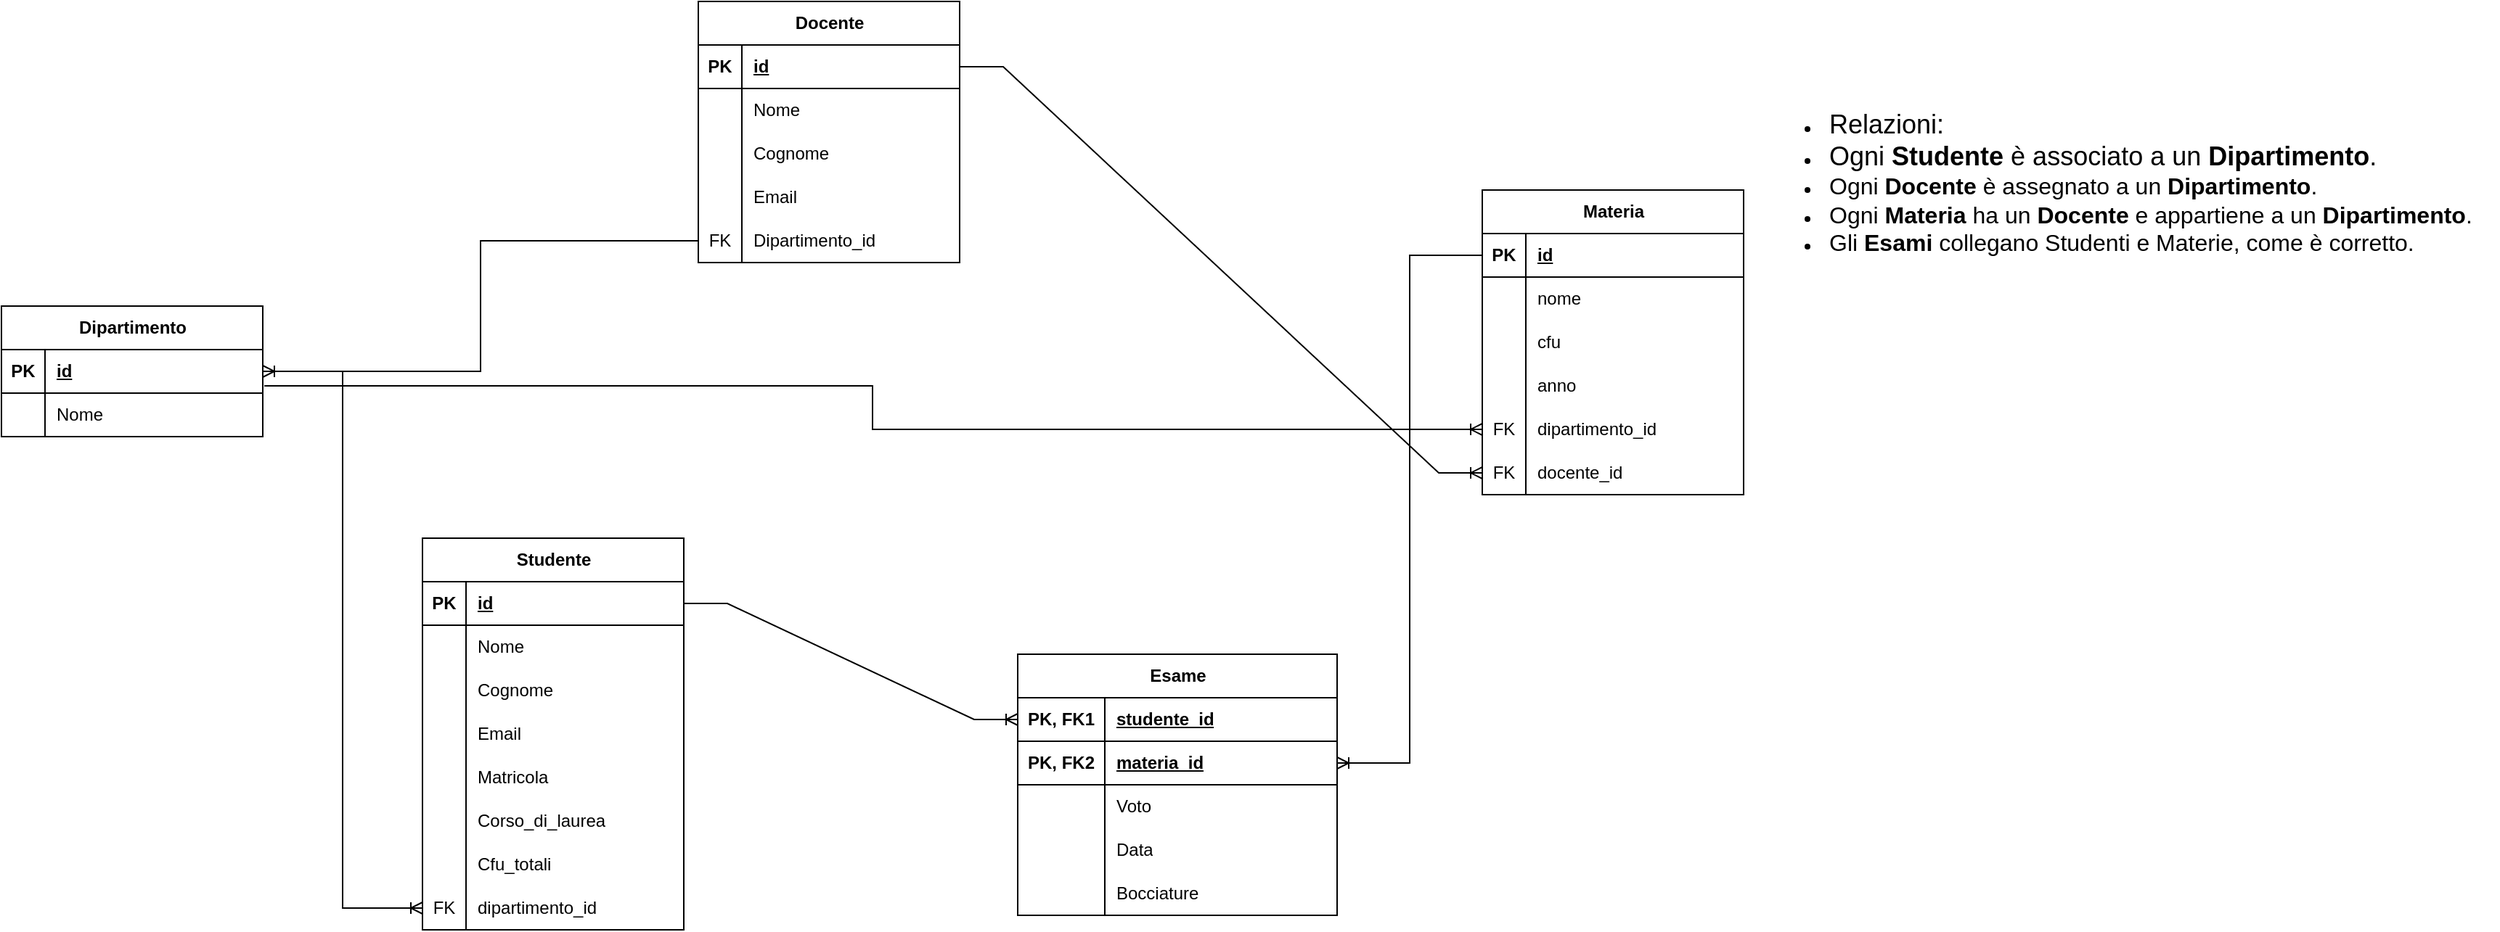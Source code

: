 <mxfile version="22.1.22" type="embed">
  <diagram name="Page-1" id="efa7a0a1-bf9b-a30e-e6df-94a7791c09e9">
    <mxGraphModel dx="1882" dy="1644" grid="1" gridSize="10" guides="1" tooltips="1" connect="1" arrows="1" fold="1" page="1" pageScale="1" pageWidth="826" pageHeight="1169" background="none" math="0" shadow="0">
      <root>
        <mxCell id="0" />
        <mxCell id="1" parent="0" />
        <mxCell id="_u63M2XrX-vX41-G45kR-60" value="Dipartimento" style="shape=table;startSize=30;container=1;collapsible=1;childLayout=tableLayout;fixedRows=1;rowLines=0;fontStyle=1;align=center;resizeLast=1;html=1;" parent="1" vertex="1">
          <mxGeometry x="-260" y="-170" width="180" height="90" as="geometry" />
        </mxCell>
        <mxCell id="_u63M2XrX-vX41-G45kR-61" value="" style="shape=tableRow;horizontal=0;startSize=0;swimlaneHead=0;swimlaneBody=0;fillColor=none;collapsible=0;dropTarget=0;points=[[0,0.5],[1,0.5]];portConstraint=eastwest;top=0;left=0;right=0;bottom=1;" parent="_u63M2XrX-vX41-G45kR-60" vertex="1">
          <mxGeometry y="30" width="180" height="30" as="geometry" />
        </mxCell>
        <mxCell id="_u63M2XrX-vX41-G45kR-62" value="PK" style="shape=partialRectangle;connectable=0;fillColor=none;top=0;left=0;bottom=0;right=0;fontStyle=1;overflow=hidden;whiteSpace=wrap;html=1;" parent="_u63M2XrX-vX41-G45kR-61" vertex="1">
          <mxGeometry width="30" height="30" as="geometry">
            <mxRectangle width="30" height="30" as="alternateBounds" />
          </mxGeometry>
        </mxCell>
        <mxCell id="_u63M2XrX-vX41-G45kR-63" value="id&lt;span style=&quot;white-space: pre;&quot;&gt;&#x9;&lt;/span&gt;" style="shape=partialRectangle;connectable=0;fillColor=none;top=0;left=0;bottom=0;right=0;align=left;spacingLeft=6;fontStyle=5;overflow=hidden;whiteSpace=wrap;html=1;" parent="_u63M2XrX-vX41-G45kR-61" vertex="1">
          <mxGeometry x="30" width="150" height="30" as="geometry">
            <mxRectangle width="150" height="30" as="alternateBounds" />
          </mxGeometry>
        </mxCell>
        <mxCell id="_u63M2XrX-vX41-G45kR-64" value="" style="shape=tableRow;horizontal=0;startSize=0;swimlaneHead=0;swimlaneBody=0;fillColor=none;collapsible=0;dropTarget=0;points=[[0,0.5],[1,0.5]];portConstraint=eastwest;top=0;left=0;right=0;bottom=0;" parent="_u63M2XrX-vX41-G45kR-60" vertex="1">
          <mxGeometry y="60" width="180" height="30" as="geometry" />
        </mxCell>
        <mxCell id="_u63M2XrX-vX41-G45kR-65" value="" style="shape=partialRectangle;connectable=0;fillColor=none;top=0;left=0;bottom=0;right=0;editable=1;overflow=hidden;whiteSpace=wrap;html=1;" parent="_u63M2XrX-vX41-G45kR-64" vertex="1">
          <mxGeometry width="30" height="30" as="geometry">
            <mxRectangle width="30" height="30" as="alternateBounds" />
          </mxGeometry>
        </mxCell>
        <mxCell id="_u63M2XrX-vX41-G45kR-66" value="Nome" style="shape=partialRectangle;connectable=0;fillColor=none;top=0;left=0;bottom=0;right=0;align=left;spacingLeft=6;overflow=hidden;whiteSpace=wrap;html=1;" parent="_u63M2XrX-vX41-G45kR-64" vertex="1">
          <mxGeometry x="30" width="150" height="30" as="geometry">
            <mxRectangle width="150" height="30" as="alternateBounds" />
          </mxGeometry>
        </mxCell>
        <mxCell id="Lt_HKPZrhr7N8PW2pomk-114" value="Studente" style="shape=table;startSize=30;container=1;collapsible=1;childLayout=tableLayout;fixedRows=1;rowLines=0;fontStyle=1;align=center;resizeLast=1;html=1;" parent="1" vertex="1">
          <mxGeometry x="30" y="-10" width="180" height="270" as="geometry" />
        </mxCell>
        <mxCell id="Lt_HKPZrhr7N8PW2pomk-115" value="" style="shape=tableRow;horizontal=0;startSize=0;swimlaneHead=0;swimlaneBody=0;fillColor=none;collapsible=0;dropTarget=0;points=[[0,0.5],[1,0.5]];portConstraint=eastwest;top=0;left=0;right=0;bottom=1;" parent="Lt_HKPZrhr7N8PW2pomk-114" vertex="1">
          <mxGeometry y="30" width="180" height="30" as="geometry" />
        </mxCell>
        <mxCell id="Lt_HKPZrhr7N8PW2pomk-116" value="PK" style="shape=partialRectangle;connectable=0;fillColor=none;top=0;left=0;bottom=0;right=0;fontStyle=1;overflow=hidden;whiteSpace=wrap;html=1;" parent="Lt_HKPZrhr7N8PW2pomk-115" vertex="1">
          <mxGeometry width="30" height="30" as="geometry">
            <mxRectangle width="30" height="30" as="alternateBounds" />
          </mxGeometry>
        </mxCell>
        <mxCell id="Lt_HKPZrhr7N8PW2pomk-117" value="id&lt;span style=&quot;white-space: pre;&quot;&gt;&#x9;&lt;/span&gt;" style="shape=partialRectangle;connectable=0;fillColor=none;top=0;left=0;bottom=0;right=0;align=left;spacingLeft=6;fontStyle=5;overflow=hidden;whiteSpace=wrap;html=1;" parent="Lt_HKPZrhr7N8PW2pomk-115" vertex="1">
          <mxGeometry x="30" width="150" height="30" as="geometry">
            <mxRectangle width="150" height="30" as="alternateBounds" />
          </mxGeometry>
        </mxCell>
        <mxCell id="Lt_HKPZrhr7N8PW2pomk-118" value="" style="shape=tableRow;horizontal=0;startSize=0;swimlaneHead=0;swimlaneBody=0;fillColor=none;collapsible=0;dropTarget=0;points=[[0,0.5],[1,0.5]];portConstraint=eastwest;top=0;left=0;right=0;bottom=0;" parent="Lt_HKPZrhr7N8PW2pomk-114" vertex="1">
          <mxGeometry y="60" width="180" height="30" as="geometry" />
        </mxCell>
        <mxCell id="Lt_HKPZrhr7N8PW2pomk-119" value="" style="shape=partialRectangle;connectable=0;fillColor=none;top=0;left=0;bottom=0;right=0;editable=1;overflow=hidden;whiteSpace=wrap;html=1;" parent="Lt_HKPZrhr7N8PW2pomk-118" vertex="1">
          <mxGeometry width="30" height="30" as="geometry">
            <mxRectangle width="30" height="30" as="alternateBounds" />
          </mxGeometry>
        </mxCell>
        <mxCell id="Lt_HKPZrhr7N8PW2pomk-120" value="Nome" style="shape=partialRectangle;connectable=0;fillColor=none;top=0;left=0;bottom=0;right=0;align=left;spacingLeft=6;overflow=hidden;whiteSpace=wrap;html=1;" parent="Lt_HKPZrhr7N8PW2pomk-118" vertex="1">
          <mxGeometry x="30" width="150" height="30" as="geometry">
            <mxRectangle width="150" height="30" as="alternateBounds" />
          </mxGeometry>
        </mxCell>
        <mxCell id="Lt_HKPZrhr7N8PW2pomk-121" value="" style="shape=tableRow;horizontal=0;startSize=0;swimlaneHead=0;swimlaneBody=0;fillColor=none;collapsible=0;dropTarget=0;points=[[0,0.5],[1,0.5]];portConstraint=eastwest;top=0;left=0;right=0;bottom=0;" parent="Lt_HKPZrhr7N8PW2pomk-114" vertex="1">
          <mxGeometry y="90" width="180" height="30" as="geometry" />
        </mxCell>
        <mxCell id="Lt_HKPZrhr7N8PW2pomk-122" value="" style="shape=partialRectangle;connectable=0;fillColor=none;top=0;left=0;bottom=0;right=0;editable=1;overflow=hidden;whiteSpace=wrap;html=1;" parent="Lt_HKPZrhr7N8PW2pomk-121" vertex="1">
          <mxGeometry width="30" height="30" as="geometry">
            <mxRectangle width="30" height="30" as="alternateBounds" />
          </mxGeometry>
        </mxCell>
        <mxCell id="Lt_HKPZrhr7N8PW2pomk-123" value="Cognome" style="shape=partialRectangle;connectable=0;fillColor=none;top=0;left=0;bottom=0;right=0;align=left;spacingLeft=6;overflow=hidden;whiteSpace=wrap;html=1;" parent="Lt_HKPZrhr7N8PW2pomk-121" vertex="1">
          <mxGeometry x="30" width="150" height="30" as="geometry">
            <mxRectangle width="150" height="30" as="alternateBounds" />
          </mxGeometry>
        </mxCell>
        <mxCell id="Lt_HKPZrhr7N8PW2pomk-124" value="" style="shape=tableRow;horizontal=0;startSize=0;swimlaneHead=0;swimlaneBody=0;fillColor=none;collapsible=0;dropTarget=0;points=[[0,0.5],[1,0.5]];portConstraint=eastwest;top=0;left=0;right=0;bottom=0;" parent="Lt_HKPZrhr7N8PW2pomk-114" vertex="1">
          <mxGeometry y="120" width="180" height="30" as="geometry" />
        </mxCell>
        <mxCell id="Lt_HKPZrhr7N8PW2pomk-125" value="" style="shape=partialRectangle;connectable=0;fillColor=none;top=0;left=0;bottom=0;right=0;editable=1;overflow=hidden;whiteSpace=wrap;html=1;" parent="Lt_HKPZrhr7N8PW2pomk-124" vertex="1">
          <mxGeometry width="30" height="30" as="geometry">
            <mxRectangle width="30" height="30" as="alternateBounds" />
          </mxGeometry>
        </mxCell>
        <mxCell id="Lt_HKPZrhr7N8PW2pomk-126" value="Email" style="shape=partialRectangle;connectable=0;fillColor=none;top=0;left=0;bottom=0;right=0;align=left;spacingLeft=6;overflow=hidden;whiteSpace=wrap;html=1;" parent="Lt_HKPZrhr7N8PW2pomk-124" vertex="1">
          <mxGeometry x="30" width="150" height="30" as="geometry">
            <mxRectangle width="150" height="30" as="alternateBounds" />
          </mxGeometry>
        </mxCell>
        <mxCell id="Lt_HKPZrhr7N8PW2pomk-127" style="shape=tableRow;horizontal=0;startSize=0;swimlaneHead=0;swimlaneBody=0;fillColor=none;collapsible=0;dropTarget=0;points=[[0,0.5],[1,0.5]];portConstraint=eastwest;top=0;left=0;right=0;bottom=0;" parent="Lt_HKPZrhr7N8PW2pomk-114" vertex="1">
          <mxGeometry y="150" width="180" height="30" as="geometry" />
        </mxCell>
        <mxCell id="Lt_HKPZrhr7N8PW2pomk-128" style="shape=partialRectangle;connectable=0;fillColor=none;top=0;left=0;bottom=0;right=0;editable=1;overflow=hidden;whiteSpace=wrap;html=1;" parent="Lt_HKPZrhr7N8PW2pomk-127" vertex="1">
          <mxGeometry width="30" height="30" as="geometry">
            <mxRectangle width="30" height="30" as="alternateBounds" />
          </mxGeometry>
        </mxCell>
        <mxCell id="Lt_HKPZrhr7N8PW2pomk-129" value="Matricola" style="shape=partialRectangle;connectable=0;fillColor=none;top=0;left=0;bottom=0;right=0;align=left;spacingLeft=6;overflow=hidden;whiteSpace=wrap;html=1;" parent="Lt_HKPZrhr7N8PW2pomk-127" vertex="1">
          <mxGeometry x="30" width="150" height="30" as="geometry">
            <mxRectangle width="150" height="30" as="alternateBounds" />
          </mxGeometry>
        </mxCell>
        <mxCell id="Lt_HKPZrhr7N8PW2pomk-133" style="shape=tableRow;horizontal=0;startSize=0;swimlaneHead=0;swimlaneBody=0;fillColor=none;collapsible=0;dropTarget=0;points=[[0,0.5],[1,0.5]];portConstraint=eastwest;top=0;left=0;right=0;bottom=0;" parent="Lt_HKPZrhr7N8PW2pomk-114" vertex="1">
          <mxGeometry y="180" width="180" height="30" as="geometry" />
        </mxCell>
        <mxCell id="Lt_HKPZrhr7N8PW2pomk-134" style="shape=partialRectangle;connectable=0;fillColor=none;top=0;left=0;bottom=0;right=0;editable=1;overflow=hidden;whiteSpace=wrap;html=1;" parent="Lt_HKPZrhr7N8PW2pomk-133" vertex="1">
          <mxGeometry width="30" height="30" as="geometry">
            <mxRectangle width="30" height="30" as="alternateBounds" />
          </mxGeometry>
        </mxCell>
        <mxCell id="Lt_HKPZrhr7N8PW2pomk-135" value="Corso_di_laurea" style="shape=partialRectangle;connectable=0;fillColor=none;top=0;left=0;bottom=0;right=0;align=left;spacingLeft=6;overflow=hidden;whiteSpace=wrap;html=1;" parent="Lt_HKPZrhr7N8PW2pomk-133" vertex="1">
          <mxGeometry x="30" width="150" height="30" as="geometry">
            <mxRectangle width="150" height="30" as="alternateBounds" />
          </mxGeometry>
        </mxCell>
        <mxCell id="Lt_HKPZrhr7N8PW2pomk-130" style="shape=tableRow;horizontal=0;startSize=0;swimlaneHead=0;swimlaneBody=0;fillColor=none;collapsible=0;dropTarget=0;points=[[0,0.5],[1,0.5]];portConstraint=eastwest;top=0;left=0;right=0;bottom=0;" parent="Lt_HKPZrhr7N8PW2pomk-114" vertex="1">
          <mxGeometry y="210" width="180" height="30" as="geometry" />
        </mxCell>
        <mxCell id="Lt_HKPZrhr7N8PW2pomk-131" style="shape=partialRectangle;connectable=0;fillColor=none;top=0;left=0;bottom=0;right=0;editable=1;overflow=hidden;whiteSpace=wrap;html=1;" parent="Lt_HKPZrhr7N8PW2pomk-130" vertex="1">
          <mxGeometry width="30" height="30" as="geometry">
            <mxRectangle width="30" height="30" as="alternateBounds" />
          </mxGeometry>
        </mxCell>
        <mxCell id="Lt_HKPZrhr7N8PW2pomk-132" value="Cfu_totali" style="shape=partialRectangle;connectable=0;fillColor=none;top=0;left=0;bottom=0;right=0;align=left;spacingLeft=6;overflow=hidden;whiteSpace=wrap;html=1;" parent="Lt_HKPZrhr7N8PW2pomk-130" vertex="1">
          <mxGeometry x="30" width="150" height="30" as="geometry">
            <mxRectangle width="150" height="30" as="alternateBounds" />
          </mxGeometry>
        </mxCell>
        <mxCell id="EEXMYouyrITuyN5QLAeT-4" style="shape=tableRow;horizontal=0;startSize=0;swimlaneHead=0;swimlaneBody=0;fillColor=none;collapsible=0;dropTarget=0;points=[[0,0.5],[1,0.5]];portConstraint=eastwest;top=0;left=0;right=0;bottom=0;" parent="Lt_HKPZrhr7N8PW2pomk-114" vertex="1">
          <mxGeometry y="240" width="180" height="30" as="geometry" />
        </mxCell>
        <mxCell id="EEXMYouyrITuyN5QLAeT-5" value="FK" style="shape=partialRectangle;connectable=0;fillColor=none;top=0;left=0;bottom=0;right=0;editable=1;overflow=hidden;whiteSpace=wrap;html=1;" parent="EEXMYouyrITuyN5QLAeT-4" vertex="1">
          <mxGeometry width="30" height="30" as="geometry">
            <mxRectangle width="30" height="30" as="alternateBounds" />
          </mxGeometry>
        </mxCell>
        <mxCell id="EEXMYouyrITuyN5QLAeT-6" value="dipartimento_id" style="shape=partialRectangle;connectable=0;fillColor=none;top=0;left=0;bottom=0;right=0;align=left;spacingLeft=6;overflow=hidden;whiteSpace=wrap;html=1;" parent="EEXMYouyrITuyN5QLAeT-4" vertex="1">
          <mxGeometry x="30" width="150" height="30" as="geometry">
            <mxRectangle width="150" height="30" as="alternateBounds" />
          </mxGeometry>
        </mxCell>
        <mxCell id="Lt_HKPZrhr7N8PW2pomk-139" value="Esame" style="shape=table;startSize=30;container=1;collapsible=1;childLayout=tableLayout;fixedRows=1;rowLines=0;fontStyle=1;align=center;resizeLast=1;html=1;" parent="1" vertex="1">
          <mxGeometry x="440" y="70" width="220" height="180" as="geometry" />
        </mxCell>
        <mxCell id="Lt_HKPZrhr7N8PW2pomk-140" value="" style="shape=tableRow;horizontal=0;startSize=0;swimlaneHead=0;swimlaneBody=0;fillColor=none;collapsible=0;dropTarget=0;points=[[0,0.5],[1,0.5]];portConstraint=eastwest;top=0;left=0;right=0;bottom=1;" parent="Lt_HKPZrhr7N8PW2pomk-139" vertex="1">
          <mxGeometry y="30" width="220" height="30" as="geometry" />
        </mxCell>
        <mxCell id="Lt_HKPZrhr7N8PW2pomk-141" value="PK, FK1" style="shape=partialRectangle;connectable=0;fillColor=none;top=0;left=0;bottom=0;right=0;fontStyle=1;overflow=hidden;whiteSpace=wrap;html=1;" parent="Lt_HKPZrhr7N8PW2pomk-140" vertex="1">
          <mxGeometry width="60" height="30" as="geometry">
            <mxRectangle width="60" height="30" as="alternateBounds" />
          </mxGeometry>
        </mxCell>
        <mxCell id="Lt_HKPZrhr7N8PW2pomk-142" value="studente_id" style="shape=partialRectangle;connectable=0;fillColor=none;top=0;left=0;bottom=0;right=0;align=left;spacingLeft=6;fontStyle=5;overflow=hidden;whiteSpace=wrap;html=1;" parent="Lt_HKPZrhr7N8PW2pomk-140" vertex="1">
          <mxGeometry x="60" width="160" height="30" as="geometry">
            <mxRectangle width="160" height="30" as="alternateBounds" />
          </mxGeometry>
        </mxCell>
        <mxCell id="-aOUXZy9a6jgpu8FoXo6-16" value="" style="shape=tableRow;horizontal=0;startSize=0;swimlaneHead=0;swimlaneBody=0;fillColor=none;collapsible=0;dropTarget=0;points=[[0,0.5],[1,0.5]];portConstraint=eastwest;top=0;left=0;right=0;bottom=1;" parent="Lt_HKPZrhr7N8PW2pomk-139" vertex="1">
          <mxGeometry y="60" width="220" height="30" as="geometry" />
        </mxCell>
        <mxCell id="-aOUXZy9a6jgpu8FoXo6-17" value="PK, FK2" style="shape=partialRectangle;connectable=0;fillColor=none;top=0;left=0;bottom=0;right=0;fontStyle=1;overflow=hidden;whiteSpace=wrap;html=1;" parent="-aOUXZy9a6jgpu8FoXo6-16" vertex="1">
          <mxGeometry width="60" height="30" as="geometry">
            <mxRectangle width="60" height="30" as="alternateBounds" />
          </mxGeometry>
        </mxCell>
        <mxCell id="-aOUXZy9a6jgpu8FoXo6-18" value="materia_id" style="shape=partialRectangle;connectable=0;fillColor=none;top=0;left=0;bottom=0;right=0;align=left;spacingLeft=6;fontStyle=5;overflow=hidden;whiteSpace=wrap;html=1;" parent="-aOUXZy9a6jgpu8FoXo6-16" vertex="1">
          <mxGeometry x="60" width="160" height="30" as="geometry">
            <mxRectangle width="160" height="30" as="alternateBounds" />
          </mxGeometry>
        </mxCell>
        <mxCell id="Lt_HKPZrhr7N8PW2pomk-149" value="" style="shape=tableRow;horizontal=0;startSize=0;swimlaneHead=0;swimlaneBody=0;fillColor=none;collapsible=0;dropTarget=0;points=[[0,0.5],[1,0.5]];portConstraint=eastwest;top=0;left=0;right=0;bottom=0;" parent="Lt_HKPZrhr7N8PW2pomk-139" vertex="1">
          <mxGeometry y="90" width="220" height="30" as="geometry" />
        </mxCell>
        <mxCell id="Lt_HKPZrhr7N8PW2pomk-150" value="" style="shape=partialRectangle;connectable=0;fillColor=none;top=0;left=0;bottom=0;right=0;editable=1;overflow=hidden;whiteSpace=wrap;html=1;" parent="Lt_HKPZrhr7N8PW2pomk-149" vertex="1">
          <mxGeometry width="60" height="30" as="geometry">
            <mxRectangle width="60" height="30" as="alternateBounds" />
          </mxGeometry>
        </mxCell>
        <mxCell id="Lt_HKPZrhr7N8PW2pomk-151" value="Voto" style="shape=partialRectangle;connectable=0;fillColor=none;top=0;left=0;bottom=0;right=0;align=left;spacingLeft=6;overflow=hidden;whiteSpace=wrap;html=1;" parent="Lt_HKPZrhr7N8PW2pomk-149" vertex="1">
          <mxGeometry x="60" width="160" height="30" as="geometry">
            <mxRectangle width="160" height="30" as="alternateBounds" />
          </mxGeometry>
        </mxCell>
        <mxCell id="Lt_HKPZrhr7N8PW2pomk-168" value="" style="shape=tableRow;horizontal=0;startSize=0;swimlaneHead=0;swimlaneBody=0;fillColor=none;collapsible=0;dropTarget=0;points=[[0,0.5],[1,0.5]];portConstraint=eastwest;top=0;left=0;right=0;bottom=0;" parent="Lt_HKPZrhr7N8PW2pomk-139" vertex="1">
          <mxGeometry y="120" width="220" height="30" as="geometry" />
        </mxCell>
        <mxCell id="Lt_HKPZrhr7N8PW2pomk-169" value="" style="shape=partialRectangle;connectable=0;fillColor=none;top=0;left=0;bottom=0;right=0;editable=1;overflow=hidden;whiteSpace=wrap;html=1;" parent="Lt_HKPZrhr7N8PW2pomk-168" vertex="1">
          <mxGeometry width="60" height="30" as="geometry">
            <mxRectangle width="60" height="30" as="alternateBounds" />
          </mxGeometry>
        </mxCell>
        <mxCell id="Lt_HKPZrhr7N8PW2pomk-170" value="Data" style="shape=partialRectangle;connectable=0;fillColor=none;top=0;left=0;bottom=0;right=0;align=left;spacingLeft=6;overflow=hidden;whiteSpace=wrap;html=1;" parent="Lt_HKPZrhr7N8PW2pomk-168" vertex="1">
          <mxGeometry x="60" width="160" height="30" as="geometry">
            <mxRectangle width="160" height="30" as="alternateBounds" />
          </mxGeometry>
        </mxCell>
        <mxCell id="EEXMYouyrITuyN5QLAeT-7" value="" style="shape=tableRow;horizontal=0;startSize=0;swimlaneHead=0;swimlaneBody=0;fillColor=none;collapsible=0;dropTarget=0;points=[[0,0.5],[1,0.5]];portConstraint=eastwest;top=0;left=0;right=0;bottom=0;" parent="Lt_HKPZrhr7N8PW2pomk-139" vertex="1">
          <mxGeometry y="150" width="220" height="30" as="geometry" />
        </mxCell>
        <mxCell id="EEXMYouyrITuyN5QLAeT-8" value="" style="shape=partialRectangle;connectable=0;fillColor=none;top=0;left=0;bottom=0;right=0;editable=1;overflow=hidden;whiteSpace=wrap;html=1;" parent="EEXMYouyrITuyN5QLAeT-7" vertex="1">
          <mxGeometry width="60" height="30" as="geometry">
            <mxRectangle width="60" height="30" as="alternateBounds" />
          </mxGeometry>
        </mxCell>
        <mxCell id="EEXMYouyrITuyN5QLAeT-9" value="Bocciature" style="shape=partialRectangle;connectable=0;fillColor=none;top=0;left=0;bottom=0;right=0;align=left;spacingLeft=6;overflow=hidden;whiteSpace=wrap;html=1;" parent="EEXMYouyrITuyN5QLAeT-7" vertex="1">
          <mxGeometry x="60" width="160" height="30" as="geometry">
            <mxRectangle width="160" height="30" as="alternateBounds" />
          </mxGeometry>
        </mxCell>
        <mxCell id="d4QIdba352WCd6Ag_5fA-15" value="Materia" style="shape=table;startSize=30;container=1;collapsible=1;childLayout=tableLayout;fixedRows=1;rowLines=0;fontStyle=1;align=center;resizeLast=1;html=1;" parent="1" vertex="1">
          <mxGeometry x="760" y="-250" width="180" height="210" as="geometry" />
        </mxCell>
        <mxCell id="d4QIdba352WCd6Ag_5fA-16" value="" style="shape=tableRow;horizontal=0;startSize=0;swimlaneHead=0;swimlaneBody=0;fillColor=none;collapsible=0;dropTarget=0;points=[[0,0.5],[1,0.5]];portConstraint=eastwest;top=0;left=0;right=0;bottom=1;" parent="d4QIdba352WCd6Ag_5fA-15" vertex="1">
          <mxGeometry y="30" width="180" height="30" as="geometry" />
        </mxCell>
        <mxCell id="d4QIdba352WCd6Ag_5fA-17" value="PK" style="shape=partialRectangle;connectable=0;fillColor=none;top=0;left=0;bottom=0;right=0;fontStyle=1;overflow=hidden;whiteSpace=wrap;html=1;" parent="d4QIdba352WCd6Ag_5fA-16" vertex="1">
          <mxGeometry width="30" height="30" as="geometry">
            <mxRectangle width="30" height="30" as="alternateBounds" />
          </mxGeometry>
        </mxCell>
        <mxCell id="d4QIdba352WCd6Ag_5fA-18" value="id" style="shape=partialRectangle;connectable=0;fillColor=none;top=0;left=0;bottom=0;right=0;align=left;spacingLeft=6;fontStyle=5;overflow=hidden;whiteSpace=wrap;html=1;" parent="d4QIdba352WCd6Ag_5fA-16" vertex="1">
          <mxGeometry x="30" width="150" height="30" as="geometry">
            <mxRectangle width="150" height="30" as="alternateBounds" />
          </mxGeometry>
        </mxCell>
        <mxCell id="d4QIdba352WCd6Ag_5fA-19" value="" style="shape=tableRow;horizontal=0;startSize=0;swimlaneHead=0;swimlaneBody=0;fillColor=none;collapsible=0;dropTarget=0;points=[[0,0.5],[1,0.5]];portConstraint=eastwest;top=0;left=0;right=0;bottom=0;" parent="d4QIdba352WCd6Ag_5fA-15" vertex="1">
          <mxGeometry y="60" width="180" height="30" as="geometry" />
        </mxCell>
        <mxCell id="d4QIdba352WCd6Ag_5fA-20" value="" style="shape=partialRectangle;connectable=0;fillColor=none;top=0;left=0;bottom=0;right=0;editable=1;overflow=hidden;whiteSpace=wrap;html=1;" parent="d4QIdba352WCd6Ag_5fA-19" vertex="1">
          <mxGeometry width="30" height="30" as="geometry">
            <mxRectangle width="30" height="30" as="alternateBounds" />
          </mxGeometry>
        </mxCell>
        <mxCell id="d4QIdba352WCd6Ag_5fA-21" value="nome" style="shape=partialRectangle;connectable=0;fillColor=none;top=0;left=0;bottom=0;right=0;align=left;spacingLeft=6;overflow=hidden;whiteSpace=wrap;html=1;" parent="d4QIdba352WCd6Ag_5fA-19" vertex="1">
          <mxGeometry x="30" width="150" height="30" as="geometry">
            <mxRectangle width="150" height="30" as="alternateBounds" />
          </mxGeometry>
        </mxCell>
        <mxCell id="d4QIdba352WCd6Ag_5fA-22" value="" style="shape=tableRow;horizontal=0;startSize=0;swimlaneHead=0;swimlaneBody=0;fillColor=none;collapsible=0;dropTarget=0;points=[[0,0.5],[1,0.5]];portConstraint=eastwest;top=0;left=0;right=0;bottom=0;" parent="d4QIdba352WCd6Ag_5fA-15" vertex="1">
          <mxGeometry y="90" width="180" height="30" as="geometry" />
        </mxCell>
        <mxCell id="d4QIdba352WCd6Ag_5fA-23" value="" style="shape=partialRectangle;connectable=0;fillColor=none;top=0;left=0;bottom=0;right=0;editable=1;overflow=hidden;whiteSpace=wrap;html=1;" parent="d4QIdba352WCd6Ag_5fA-22" vertex="1">
          <mxGeometry width="30" height="30" as="geometry">
            <mxRectangle width="30" height="30" as="alternateBounds" />
          </mxGeometry>
        </mxCell>
        <mxCell id="d4QIdba352WCd6Ag_5fA-24" value="cfu" style="shape=partialRectangle;connectable=0;fillColor=none;top=0;left=0;bottom=0;right=0;align=left;spacingLeft=6;overflow=hidden;whiteSpace=wrap;html=1;" parent="d4QIdba352WCd6Ag_5fA-22" vertex="1">
          <mxGeometry x="30" width="150" height="30" as="geometry">
            <mxRectangle width="150" height="30" as="alternateBounds" />
          </mxGeometry>
        </mxCell>
        <mxCell id="d4QIdba352WCd6Ag_5fA-25" value="" style="shape=tableRow;horizontal=0;startSize=0;swimlaneHead=0;swimlaneBody=0;fillColor=none;collapsible=0;dropTarget=0;points=[[0,0.5],[1,0.5]];portConstraint=eastwest;top=0;left=0;right=0;bottom=0;" parent="d4QIdba352WCd6Ag_5fA-15" vertex="1">
          <mxGeometry y="120" width="180" height="30" as="geometry" />
        </mxCell>
        <mxCell id="d4QIdba352WCd6Ag_5fA-26" value="" style="shape=partialRectangle;connectable=0;fillColor=none;top=0;left=0;bottom=0;right=0;editable=1;overflow=hidden;whiteSpace=wrap;html=1;" parent="d4QIdba352WCd6Ag_5fA-25" vertex="1">
          <mxGeometry width="30" height="30" as="geometry">
            <mxRectangle width="30" height="30" as="alternateBounds" />
          </mxGeometry>
        </mxCell>
        <mxCell id="d4QIdba352WCd6Ag_5fA-27" value="anno" style="shape=partialRectangle;connectable=0;fillColor=none;top=0;left=0;bottom=0;right=0;align=left;spacingLeft=6;overflow=hidden;whiteSpace=wrap;html=1;" parent="d4QIdba352WCd6Ag_5fA-25" vertex="1">
          <mxGeometry x="30" width="150" height="30" as="geometry">
            <mxRectangle width="150" height="30" as="alternateBounds" />
          </mxGeometry>
        </mxCell>
        <mxCell id="EEXMYouyrITuyN5QLAeT-1" value="" style="shape=tableRow;horizontal=0;startSize=0;swimlaneHead=0;swimlaneBody=0;fillColor=none;collapsible=0;dropTarget=0;points=[[0,0.5],[1,0.5]];portConstraint=eastwest;top=0;left=0;right=0;bottom=0;" parent="d4QIdba352WCd6Ag_5fA-15" vertex="1">
          <mxGeometry y="150" width="180" height="30" as="geometry" />
        </mxCell>
        <mxCell id="EEXMYouyrITuyN5QLAeT-2" value="FK" style="shape=partialRectangle;connectable=0;fillColor=none;top=0;left=0;bottom=0;right=0;editable=1;overflow=hidden;whiteSpace=wrap;html=1;" parent="EEXMYouyrITuyN5QLAeT-1" vertex="1">
          <mxGeometry width="30" height="30" as="geometry">
            <mxRectangle width="30" height="30" as="alternateBounds" />
          </mxGeometry>
        </mxCell>
        <mxCell id="EEXMYouyrITuyN5QLAeT-3" value="dipartimento_id" style="shape=partialRectangle;connectable=0;fillColor=none;top=0;left=0;bottom=0;right=0;align=left;spacingLeft=6;overflow=hidden;whiteSpace=wrap;html=1;" parent="EEXMYouyrITuyN5QLAeT-1" vertex="1">
          <mxGeometry x="30" width="150" height="30" as="geometry">
            <mxRectangle width="150" height="30" as="alternateBounds" />
          </mxGeometry>
        </mxCell>
        <mxCell id="-aOUXZy9a6jgpu8FoXo6-8" value="" style="shape=tableRow;horizontal=0;startSize=0;swimlaneHead=0;swimlaneBody=0;fillColor=none;collapsible=0;dropTarget=0;points=[[0,0.5],[1,0.5]];portConstraint=eastwest;top=0;left=0;right=0;bottom=0;" parent="d4QIdba352WCd6Ag_5fA-15" vertex="1">
          <mxGeometry y="180" width="180" height="30" as="geometry" />
        </mxCell>
        <mxCell id="-aOUXZy9a6jgpu8FoXo6-9" value="FK" style="shape=partialRectangle;connectable=0;fillColor=none;top=0;left=0;bottom=0;right=0;editable=1;overflow=hidden;whiteSpace=wrap;html=1;" parent="-aOUXZy9a6jgpu8FoXo6-8" vertex="1">
          <mxGeometry width="30" height="30" as="geometry">
            <mxRectangle width="30" height="30" as="alternateBounds" />
          </mxGeometry>
        </mxCell>
        <mxCell id="-aOUXZy9a6jgpu8FoXo6-10" value="docente_id" style="shape=partialRectangle;connectable=0;fillColor=none;top=0;left=0;bottom=0;right=0;align=left;spacingLeft=6;overflow=hidden;whiteSpace=wrap;html=1;" parent="-aOUXZy9a6jgpu8FoXo6-8" vertex="1">
          <mxGeometry x="30" width="150" height="30" as="geometry">
            <mxRectangle width="150" height="30" as="alternateBounds" />
          </mxGeometry>
        </mxCell>
        <mxCell id="d4QIdba352WCd6Ag_5fA-37" value="" style="fontSize=12;html=1;endArrow=ERoneToMany;rounded=0;edgeStyle=orthogonalEdgeStyle;exitX=0;exitY=0.5;exitDx=0;exitDy=0;entryX=1;entryY=0.5;entryDx=0;entryDy=0;" parent="1" source="d4QIdba352WCd6Ag_5fA-16" target="-aOUXZy9a6jgpu8FoXo6-16" edge="1">
          <mxGeometry width="100" height="100" relative="1" as="geometry">
            <mxPoint x="480" y="50" as="sourcePoint" />
            <mxPoint x="690" y="175" as="targetPoint" />
          </mxGeometry>
        </mxCell>
        <mxCell id="_u63M2XrX-vX41-G45kR-1" value="Docente" style="shape=table;startSize=30;container=1;collapsible=1;childLayout=tableLayout;fixedRows=1;rowLines=0;fontStyle=1;align=center;resizeLast=1;html=1;" parent="1" vertex="1">
          <mxGeometry x="220" y="-380" width="180" height="180" as="geometry" />
        </mxCell>
        <mxCell id="_u63M2XrX-vX41-G45kR-2" value="" style="shape=tableRow;horizontal=0;startSize=0;swimlaneHead=0;swimlaneBody=0;fillColor=none;collapsible=0;dropTarget=0;points=[[0,0.5],[1,0.5]];portConstraint=eastwest;top=0;left=0;right=0;bottom=1;" parent="_u63M2XrX-vX41-G45kR-1" vertex="1">
          <mxGeometry y="30" width="180" height="30" as="geometry" />
        </mxCell>
        <mxCell id="_u63M2XrX-vX41-G45kR-3" value="PK" style="shape=partialRectangle;connectable=0;fillColor=none;top=0;left=0;bottom=0;right=0;fontStyle=1;overflow=hidden;whiteSpace=wrap;html=1;" parent="_u63M2XrX-vX41-G45kR-2" vertex="1">
          <mxGeometry width="30" height="30" as="geometry">
            <mxRectangle width="30" height="30" as="alternateBounds" />
          </mxGeometry>
        </mxCell>
        <mxCell id="_u63M2XrX-vX41-G45kR-4" value="id&lt;span style=&quot;white-space: pre;&quot;&gt;&#x9;&lt;/span&gt;" style="shape=partialRectangle;connectable=0;fillColor=none;top=0;left=0;bottom=0;right=0;align=left;spacingLeft=6;fontStyle=5;overflow=hidden;whiteSpace=wrap;html=1;" parent="_u63M2XrX-vX41-G45kR-2" vertex="1">
          <mxGeometry x="30" width="150" height="30" as="geometry">
            <mxRectangle width="150" height="30" as="alternateBounds" />
          </mxGeometry>
        </mxCell>
        <mxCell id="_u63M2XrX-vX41-G45kR-5" value="" style="shape=tableRow;horizontal=0;startSize=0;swimlaneHead=0;swimlaneBody=0;fillColor=none;collapsible=0;dropTarget=0;points=[[0,0.5],[1,0.5]];portConstraint=eastwest;top=0;left=0;right=0;bottom=0;" parent="_u63M2XrX-vX41-G45kR-1" vertex="1">
          <mxGeometry y="60" width="180" height="30" as="geometry" />
        </mxCell>
        <mxCell id="_u63M2XrX-vX41-G45kR-6" value="" style="shape=partialRectangle;connectable=0;fillColor=none;top=0;left=0;bottom=0;right=0;editable=1;overflow=hidden;whiteSpace=wrap;html=1;" parent="_u63M2XrX-vX41-G45kR-5" vertex="1">
          <mxGeometry width="30" height="30" as="geometry">
            <mxRectangle width="30" height="30" as="alternateBounds" />
          </mxGeometry>
        </mxCell>
        <mxCell id="_u63M2XrX-vX41-G45kR-7" value="Nome" style="shape=partialRectangle;connectable=0;fillColor=none;top=0;left=0;bottom=0;right=0;align=left;spacingLeft=6;overflow=hidden;whiteSpace=wrap;html=1;" parent="_u63M2XrX-vX41-G45kR-5" vertex="1">
          <mxGeometry x="30" width="150" height="30" as="geometry">
            <mxRectangle width="150" height="30" as="alternateBounds" />
          </mxGeometry>
        </mxCell>
        <mxCell id="_u63M2XrX-vX41-G45kR-8" value="" style="shape=tableRow;horizontal=0;startSize=0;swimlaneHead=0;swimlaneBody=0;fillColor=none;collapsible=0;dropTarget=0;points=[[0,0.5],[1,0.5]];portConstraint=eastwest;top=0;left=0;right=0;bottom=0;" parent="_u63M2XrX-vX41-G45kR-1" vertex="1">
          <mxGeometry y="90" width="180" height="30" as="geometry" />
        </mxCell>
        <mxCell id="_u63M2XrX-vX41-G45kR-9" value="" style="shape=partialRectangle;connectable=0;fillColor=none;top=0;left=0;bottom=0;right=0;editable=1;overflow=hidden;whiteSpace=wrap;html=1;" parent="_u63M2XrX-vX41-G45kR-8" vertex="1">
          <mxGeometry width="30" height="30" as="geometry">
            <mxRectangle width="30" height="30" as="alternateBounds" />
          </mxGeometry>
        </mxCell>
        <mxCell id="_u63M2XrX-vX41-G45kR-10" value="Cognome" style="shape=partialRectangle;connectable=0;fillColor=none;top=0;left=0;bottom=0;right=0;align=left;spacingLeft=6;overflow=hidden;whiteSpace=wrap;html=1;" parent="_u63M2XrX-vX41-G45kR-8" vertex="1">
          <mxGeometry x="30" width="150" height="30" as="geometry">
            <mxRectangle width="150" height="30" as="alternateBounds" />
          </mxGeometry>
        </mxCell>
        <mxCell id="_u63M2XrX-vX41-G45kR-11" value="" style="shape=tableRow;horizontal=0;startSize=0;swimlaneHead=0;swimlaneBody=0;fillColor=none;collapsible=0;dropTarget=0;points=[[0,0.5],[1,0.5]];portConstraint=eastwest;top=0;left=0;right=0;bottom=0;" parent="_u63M2XrX-vX41-G45kR-1" vertex="1">
          <mxGeometry y="120" width="180" height="30" as="geometry" />
        </mxCell>
        <mxCell id="_u63M2XrX-vX41-G45kR-12" value="" style="shape=partialRectangle;connectable=0;fillColor=none;top=0;left=0;bottom=0;right=0;editable=1;overflow=hidden;whiteSpace=wrap;html=1;" parent="_u63M2XrX-vX41-G45kR-11" vertex="1">
          <mxGeometry width="30" height="30" as="geometry">
            <mxRectangle width="30" height="30" as="alternateBounds" />
          </mxGeometry>
        </mxCell>
        <mxCell id="_u63M2XrX-vX41-G45kR-13" value="Email" style="shape=partialRectangle;connectable=0;fillColor=none;top=0;left=0;bottom=0;right=0;align=left;spacingLeft=6;overflow=hidden;whiteSpace=wrap;html=1;" parent="_u63M2XrX-vX41-G45kR-11" vertex="1">
          <mxGeometry x="30" width="150" height="30" as="geometry">
            <mxRectangle width="150" height="30" as="alternateBounds" />
          </mxGeometry>
        </mxCell>
        <mxCell id="_u63M2XrX-vX41-G45kR-17" style="shape=tableRow;horizontal=0;startSize=0;swimlaneHead=0;swimlaneBody=0;fillColor=none;collapsible=0;dropTarget=0;points=[[0,0.5],[1,0.5]];portConstraint=eastwest;top=0;left=0;right=0;bottom=0;" parent="_u63M2XrX-vX41-G45kR-1" vertex="1">
          <mxGeometry y="150" width="180" height="30" as="geometry" />
        </mxCell>
        <mxCell id="_u63M2XrX-vX41-G45kR-18" value="FK" style="shape=partialRectangle;connectable=0;fillColor=none;top=0;left=0;bottom=0;right=0;editable=1;overflow=hidden;whiteSpace=wrap;html=1;" parent="_u63M2XrX-vX41-G45kR-17" vertex="1">
          <mxGeometry width="30" height="30" as="geometry">
            <mxRectangle width="30" height="30" as="alternateBounds" />
          </mxGeometry>
        </mxCell>
        <mxCell id="_u63M2XrX-vX41-G45kR-19" value="Dipartimento_id" style="shape=partialRectangle;connectable=0;fillColor=none;top=0;left=0;bottom=0;right=0;align=left;spacingLeft=6;overflow=hidden;whiteSpace=wrap;html=1;" parent="_u63M2XrX-vX41-G45kR-17" vertex="1">
          <mxGeometry x="30" width="150" height="30" as="geometry">
            <mxRectangle width="150" height="30" as="alternateBounds" />
          </mxGeometry>
        </mxCell>
        <mxCell id="_u63M2XrX-vX41-G45kR-49" value="" style="edgeStyle=entityRelationEdgeStyle;fontSize=12;html=1;endArrow=ERoneToMany;rounded=0;exitX=1;exitY=0.5;exitDx=0;exitDy=0;entryX=0;entryY=0.5;entryDx=0;entryDy=0;" parent="1" source="Lt_HKPZrhr7N8PW2pomk-115" target="Lt_HKPZrhr7N8PW2pomk-140" edge="1">
          <mxGeometry width="100" height="100" relative="1" as="geometry">
            <mxPoint x="260" y="70" as="sourcePoint" />
            <mxPoint x="470" y="175" as="targetPoint" />
          </mxGeometry>
        </mxCell>
        <mxCell id="_u63M2XrX-vX41-G45kR-77" value="" style="edgeStyle=elbowEdgeStyle;fontSize=12;html=1;endArrow=ERoneToMany;rounded=0;entryX=1;entryY=0.5;entryDx=0;entryDy=0;exitX=0;exitY=0.5;exitDx=0;exitDy=0;" parent="1" source="_u63M2XrX-vX41-G45kR-17" target="_u63M2XrX-vX41-G45kR-61" edge="1">
          <mxGeometry width="100" height="100" relative="1" as="geometry">
            <mxPoint x="140" y="-280" as="sourcePoint" />
            <mxPoint x="60" y="-130" as="targetPoint" />
          </mxGeometry>
        </mxCell>
        <mxCell id="_u63M2XrX-vX41-G45kR-89" value="" style="edgeStyle=elbowEdgeStyle;fontSize=12;html=1;endArrow=ERoneToMany;rounded=0;exitX=1;exitY=0.5;exitDx=0;exitDy=0;entryX=0;entryY=0.5;entryDx=0;entryDy=0;" parent="1" source="_u63M2XrX-vX41-G45kR-61" target="EEXMYouyrITuyN5QLAeT-4" edge="1">
          <mxGeometry width="100" height="100" relative="1" as="geometry">
            <mxPoint x="-260" y="-180" as="sourcePoint" />
            <mxPoint x="30" y="35" as="targetPoint" />
          </mxGeometry>
        </mxCell>
        <mxCell id="-aOUXZy9a6jgpu8FoXo6-1" value="" style="edgeStyle=orthogonalEdgeStyle;fontSize=12;html=1;endArrow=ERoneToMany;rounded=0;exitX=1.006;exitY=0.833;exitDx=0;exitDy=0;exitPerimeter=0;entryX=0;entryY=0.5;entryDx=0;entryDy=0;" parent="1" source="_u63M2XrX-vX41-G45kR-61" target="EEXMYouyrITuyN5QLAeT-1" edge="1">
          <mxGeometry width="100" height="100" relative="1" as="geometry">
            <mxPoint x="310" y="50" as="sourcePoint" />
            <mxPoint x="410" y="-50" as="targetPoint" />
          </mxGeometry>
        </mxCell>
        <mxCell id="-aOUXZy9a6jgpu8FoXo6-11" value="" style="edgeStyle=entityRelationEdgeStyle;fontSize=12;html=1;endArrow=ERoneToMany;rounded=0;exitX=1;exitY=0.5;exitDx=0;exitDy=0;entryX=0;entryY=0.5;entryDx=0;entryDy=0;" parent="1" source="_u63M2XrX-vX41-G45kR-2" target="-aOUXZy9a6jgpu8FoXo6-8" edge="1">
          <mxGeometry width="100" height="100" relative="1" as="geometry">
            <mxPoint x="500" y="-20" as="sourcePoint" />
            <mxPoint x="600" y="-120" as="targetPoint" />
          </mxGeometry>
        </mxCell>
        <mxCell id="-aOUXZy9a6jgpu8FoXo6-13" value="&lt;li data-end=&quot;342&quot; data-start=&quot;286&quot;&gt;&lt;font style=&quot;font-size: 18px;&quot;&gt;Relazioni:&lt;/font&gt;&lt;/li&gt;&lt;li data-end=&quot;342&quot; data-start=&quot;286&quot;&gt;&lt;span style=&quot;font-size: 18px; background-color: transparent; color: light-dark(rgb(0, 0, 0), rgb(255, 255, 255));&quot;&gt;Ogni &lt;/span&gt;&lt;strong style=&quot;font-size: 18px; background-color: transparent; color: light-dark(rgb(0, 0, 0), rgb(255, 255, 255));&quot; data-end=&quot;305&quot; data-start=&quot;293&quot;&gt;Studente&lt;/strong&gt;&lt;span style=&quot;font-size: 18px; background-color: transparent; color: light-dark(rgb(0, 0, 0), rgb(255, 255, 255));&quot;&gt; è associato a un &lt;/span&gt;&lt;strong style=&quot;font-size: 18px; background-color: transparent; color: light-dark(rgb(0, 0, 0), rgb(255, 255, 255));&quot; data-end=&quot;339&quot; data-start=&quot;323&quot;&gt;Dipartimento&lt;/strong&gt;&lt;span style=&quot;font-size: 18px; background-color: transparent; color: light-dark(rgb(0, 0, 0), rgb(255, 255, 255));&quot;&gt;.&lt;/span&gt;&lt;/li&gt;&lt;li data-end=&quot;398&quot; data-start=&quot;343&quot;&gt;&lt;font size=&quot;3&quot;&gt;Ogni &lt;strong data-end=&quot;361&quot; data-start=&quot;350&quot;&gt;Docente&lt;/strong&gt; è assegnato a un &lt;strong data-end=&quot;395&quot; data-start=&quot;379&quot;&gt;Dipartimento&lt;/strong&gt;.&lt;/font&gt;&lt;/li&gt;&lt;li data-end=&quot;473&quot; data-start=&quot;399&quot;&gt;&lt;font size=&quot;3&quot;&gt;Ogni &lt;strong data-end=&quot;417&quot; data-start=&quot;406&quot;&gt;Materia&lt;/strong&gt; ha un &lt;strong data-end=&quot;435&quot; data-start=&quot;424&quot;&gt;Docente&lt;/strong&gt; e appartiene a un &lt;strong data-end=&quot;470&quot; data-start=&quot;454&quot;&gt;Dipartimento&lt;/strong&gt;.&lt;/font&gt;&lt;/li&gt;&lt;li data-end=&quot;538&quot; data-start=&quot;474&quot;&gt;&lt;font size=&quot;3&quot;&gt;Gli &lt;strong data-end=&quot;489&quot; data-start=&quot;480&quot;&gt;Esami&lt;/strong&gt; collegano Studenti e Materie, come è corretto.&lt;/font&gt;&lt;/li&gt;" style="text;html=1;align=left;verticalAlign=middle;resizable=0;points=[];autosize=1;strokeColor=none;fillColor=none;" parent="1" vertex="1">
          <mxGeometry x="980" y="-310" width="480" height="110" as="geometry" />
        </mxCell>
      </root>
    </mxGraphModel>
  </diagram>
</mxfile>
